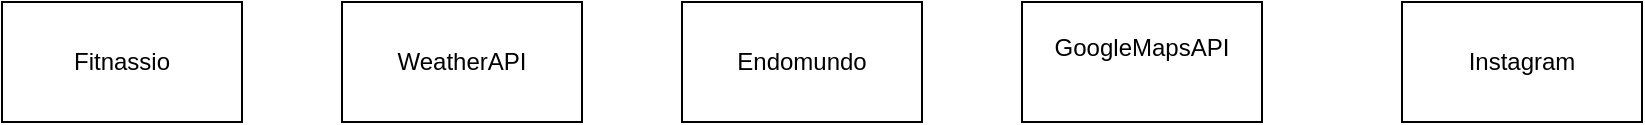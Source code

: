 <mxfile version="10.4.9" type="google"><diagram name="Page-1" id="13e1069c-82ec-6db2-03f1-153e76fe0fe0"><mxGraphModel dx="1394" dy="747" grid="1" gridSize="10" guides="1" tooltips="1" connect="1" arrows="1" fold="1" page="1" pageScale="1" pageWidth="1100" pageHeight="850" background="#ffffff" math="0" shadow="0"><root><mxCell id="0"/><mxCell id="1" parent="0"/><mxCell id="T8ubkAhItUJBw7-msNEg-1" value="GoogleMapsAPI&lt;br&gt;&lt;br&gt;" style="rounded=0;whiteSpace=wrap;html=1;" vertex="1" parent="1"><mxGeometry x="540" y="20" width="120" height="60" as="geometry"/></mxCell><mxCell id="T8ubkAhItUJBw7-msNEg-4" value="Fitnassio" style="rounded=0;whiteSpace=wrap;html=1;" vertex="1" parent="1"><mxGeometry x="30" y="20" width="120" height="60" as="geometry"/></mxCell><mxCell id="T8ubkAhItUJBw7-msNEg-5" value="Endomundo" style="rounded=0;whiteSpace=wrap;html=1;" vertex="1" parent="1"><mxGeometry x="370" y="20" width="120" height="60" as="geometry"/></mxCell><mxCell id="T8ubkAhItUJBw7-msNEg-6" value="WeatherAPI" style="rounded=0;whiteSpace=wrap;html=1;" vertex="1" parent="1"><mxGeometry x="200" y="20" width="120" height="60" as="geometry"/></mxCell><mxCell id="T8ubkAhItUJBw7-msNEg-7" value="Instagram" style="rounded=0;whiteSpace=wrap;html=1;" vertex="1" parent="1"><mxGeometry x="730" y="20" width="120" height="60" as="geometry"/></mxCell></root></mxGraphModel></diagram></mxfile>